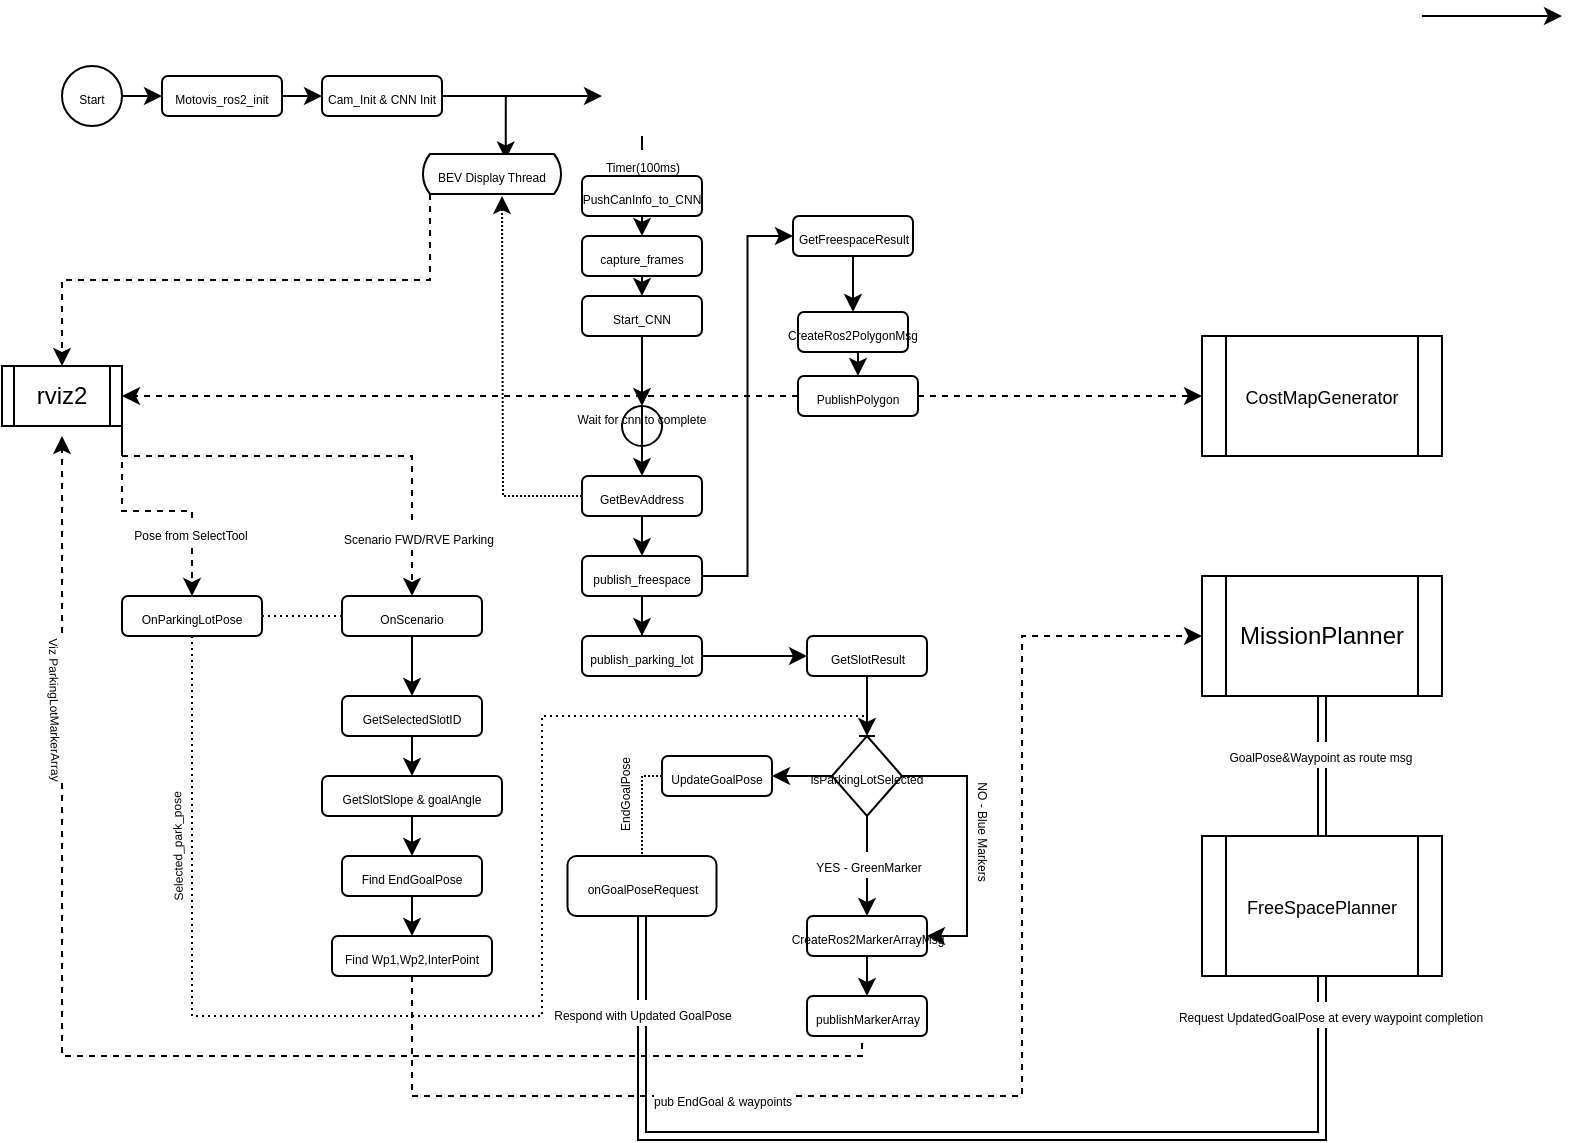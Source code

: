 <mxfile version="21.6.2" type="github">
  <diagram name="Page-1" id="-mco7TJi4aRfyRzVMiyg">
    <mxGraphModel dx="989" dy="577" grid="1" gridSize="10" guides="1" tooltips="1" connect="1" arrows="1" fold="1" page="1" pageScale="1" pageWidth="850" pageHeight="1100" math="0" shadow="0">
      <root>
        <mxCell id="0" />
        <mxCell id="1" parent="0" />
        <mxCell id="SGgT7MJGST8tAyNsxuXf-23" style="edgeStyle=orthogonalEdgeStyle;rounded=0;orthogonalLoop=1;jettySize=auto;html=1;exitX=1;exitY=0.5;exitDx=0;exitDy=0;entryX=0;entryY=0.5;entryDx=0;entryDy=0;" edge="1" parent="1" source="SGgT7MJGST8tAyNsxuXf-1" target="SGgT7MJGST8tAyNsxuXf-3">
          <mxGeometry relative="1" as="geometry" />
        </mxCell>
        <mxCell id="SGgT7MJGST8tAyNsxuXf-1" value="&lt;font style=&quot;font-size: 6px;&quot;&gt;Motovis_ros2_init&lt;/font&gt;" style="rounded=1;whiteSpace=wrap;html=1;" vertex="1" parent="1">
          <mxGeometry x="80" y="50" width="60" height="20" as="geometry" />
        </mxCell>
        <mxCell id="SGgT7MJGST8tAyNsxuXf-22" style="edgeStyle=orthogonalEdgeStyle;rounded=0;orthogonalLoop=1;jettySize=auto;html=1;exitX=1;exitY=0.5;exitDx=0;exitDy=0;entryX=0;entryY=0.5;entryDx=0;entryDy=0;" edge="1" parent="1" source="SGgT7MJGST8tAyNsxuXf-2" target="SGgT7MJGST8tAyNsxuXf-1">
          <mxGeometry relative="1" as="geometry" />
        </mxCell>
        <mxCell id="SGgT7MJGST8tAyNsxuXf-2" value="&lt;font style=&quot;font-size: 6px;&quot;&gt;Start&lt;/font&gt;" style="ellipse;whiteSpace=wrap;html=1;aspect=fixed;" vertex="1" parent="1">
          <mxGeometry x="30" y="45" width="30" height="30" as="geometry" />
        </mxCell>
        <mxCell id="SGgT7MJGST8tAyNsxuXf-24" style="edgeStyle=orthogonalEdgeStyle;rounded=0;orthogonalLoop=1;jettySize=auto;html=1;exitX=1;exitY=0.5;exitDx=0;exitDy=0;" edge="1" parent="1" source="SGgT7MJGST8tAyNsxuXf-3" target="SGgT7MJGST8tAyNsxuXf-9">
          <mxGeometry relative="1" as="geometry" />
        </mxCell>
        <mxCell id="SGgT7MJGST8tAyNsxuXf-25" style="edgeStyle=orthogonalEdgeStyle;rounded=0;orthogonalLoop=1;jettySize=auto;html=1;exitX=1;exitY=0.5;exitDx=0;exitDy=0;entryX=0.598;entryY=0.136;entryDx=0;entryDy=0;entryPerimeter=0;" edge="1" parent="1" source="SGgT7MJGST8tAyNsxuXf-3" target="SGgT7MJGST8tAyNsxuXf-20">
          <mxGeometry relative="1" as="geometry" />
        </mxCell>
        <mxCell id="SGgT7MJGST8tAyNsxuXf-3" value="&lt;font style=&quot;font-size: 6px;&quot;&gt;Cam_Init &amp;amp; CNN Init&lt;/font&gt;" style="rounded=1;whiteSpace=wrap;html=1;" vertex="1" parent="1">
          <mxGeometry x="160" y="50" width="60" height="20" as="geometry" />
        </mxCell>
        <mxCell id="SGgT7MJGST8tAyNsxuXf-27" style="edgeStyle=orthogonalEdgeStyle;rounded=0;orthogonalLoop=1;jettySize=auto;html=1;exitX=0.5;exitY=1;exitDx=0;exitDy=0;" edge="1" parent="1" source="SGgT7MJGST8tAyNsxuXf-9" target="SGgT7MJGST8tAyNsxuXf-11">
          <mxGeometry relative="1" as="geometry" />
        </mxCell>
        <mxCell id="SGgT7MJGST8tAyNsxuXf-9" value="&lt;font style=&quot;font-size: 6px;&quot;&gt;Timer(100ms)&lt;/font&gt;" style="shape=image;html=1;verticalAlign=top;verticalLabelPosition=bottom;labelBackgroundColor=#ffffff;imageAspect=0;aspect=fixed;image=https://cdn3.iconfinder.com/data/icons/arrows-set-12/512/history-128.png" vertex="1" parent="1">
          <mxGeometry x="300" y="40" width="40" height="40" as="geometry" />
        </mxCell>
        <mxCell id="SGgT7MJGST8tAyNsxuXf-28" style="edgeStyle=orthogonalEdgeStyle;rounded=0;orthogonalLoop=1;jettySize=auto;html=1;exitX=0.5;exitY=1;exitDx=0;exitDy=0;entryX=0.5;entryY=0;entryDx=0;entryDy=0;" edge="1" parent="1" source="SGgT7MJGST8tAyNsxuXf-11" target="SGgT7MJGST8tAyNsxuXf-13">
          <mxGeometry relative="1" as="geometry" />
        </mxCell>
        <mxCell id="SGgT7MJGST8tAyNsxuXf-11" value="&lt;font style=&quot;font-size: 6px;&quot;&gt;PushCanInfo_to_CNN&lt;/font&gt;" style="rounded=1;whiteSpace=wrap;html=1;" vertex="1" parent="1">
          <mxGeometry x="290" y="100" width="60" height="20" as="geometry" />
        </mxCell>
        <mxCell id="SGgT7MJGST8tAyNsxuXf-29" style="edgeStyle=orthogonalEdgeStyle;rounded=0;orthogonalLoop=1;jettySize=auto;html=1;exitX=0.5;exitY=1;exitDx=0;exitDy=0;entryX=0.5;entryY=0;entryDx=0;entryDy=0;" edge="1" parent="1" source="SGgT7MJGST8tAyNsxuXf-13" target="SGgT7MJGST8tAyNsxuXf-14">
          <mxGeometry relative="1" as="geometry" />
        </mxCell>
        <mxCell id="SGgT7MJGST8tAyNsxuXf-13" value="&lt;font style=&quot;font-size: 6px;&quot;&gt;capture_frames&lt;/font&gt;" style="rounded=1;whiteSpace=wrap;html=1;" vertex="1" parent="1">
          <mxGeometry x="290" y="130" width="60" height="20" as="geometry" />
        </mxCell>
        <mxCell id="SGgT7MJGST8tAyNsxuXf-32" style="edgeStyle=orthogonalEdgeStyle;rounded=0;orthogonalLoop=1;jettySize=auto;html=1;exitX=0.5;exitY=1;exitDx=0;exitDy=0;entryX=0.5;entryY=0;entryDx=0;entryDy=0;" edge="1" parent="1" source="SGgT7MJGST8tAyNsxuXf-14" target="SGgT7MJGST8tAyNsxuXf-31">
          <mxGeometry relative="1" as="geometry" />
        </mxCell>
        <mxCell id="SGgT7MJGST8tAyNsxuXf-14" value="&lt;span style=&quot;font-size: 6px;&quot;&gt;Start_CNN&lt;/span&gt;" style="rounded=1;whiteSpace=wrap;html=1;" vertex="1" parent="1">
          <mxGeometry x="290" y="160" width="60" height="20" as="geometry" />
        </mxCell>
        <mxCell id="SGgT7MJGST8tAyNsxuXf-38" style="edgeStyle=orthogonalEdgeStyle;rounded=0;orthogonalLoop=1;jettySize=auto;html=1;exitX=0;exitY=0.5;exitDx=0;exitDy=0;dashed=1;dashPattern=1 1;" edge="1" parent="1" source="SGgT7MJGST8tAyNsxuXf-15">
          <mxGeometry relative="1" as="geometry">
            <mxPoint x="250" y="110" as="targetPoint" />
          </mxGeometry>
        </mxCell>
        <mxCell id="SGgT7MJGST8tAyNsxuXf-39" style="edgeStyle=orthogonalEdgeStyle;rounded=0;orthogonalLoop=1;jettySize=auto;html=1;exitX=0.5;exitY=1;exitDx=0;exitDy=0;entryX=0.5;entryY=0;entryDx=0;entryDy=0;" edge="1" parent="1" source="SGgT7MJGST8tAyNsxuXf-15" target="SGgT7MJGST8tAyNsxuXf-17">
          <mxGeometry relative="1" as="geometry" />
        </mxCell>
        <mxCell id="SGgT7MJGST8tAyNsxuXf-15" value="&lt;font style=&quot;font-size: 6px;&quot;&gt;GetBevAddress&lt;/font&gt;" style="rounded=1;whiteSpace=wrap;html=1;" vertex="1" parent="1">
          <mxGeometry x="290" y="250" width="60" height="20" as="geometry" />
        </mxCell>
        <mxCell id="SGgT7MJGST8tAyNsxuXf-40" style="edgeStyle=orthogonalEdgeStyle;rounded=0;orthogonalLoop=1;jettySize=auto;html=1;exitX=1;exitY=0.5;exitDx=0;exitDy=0;entryX=0;entryY=0.5;entryDx=0;entryDy=0;" edge="1" parent="1" source="SGgT7MJGST8tAyNsxuXf-17" target="SGgT7MJGST8tAyNsxuXf-19">
          <mxGeometry relative="1" as="geometry" />
        </mxCell>
        <mxCell id="SGgT7MJGST8tAyNsxuXf-91" style="edgeStyle=orthogonalEdgeStyle;rounded=0;orthogonalLoop=1;jettySize=auto;html=1;exitX=0.5;exitY=1;exitDx=0;exitDy=0;" edge="1" parent="1" source="SGgT7MJGST8tAyNsxuXf-17" target="SGgT7MJGST8tAyNsxuXf-52">
          <mxGeometry relative="1" as="geometry" />
        </mxCell>
        <mxCell id="SGgT7MJGST8tAyNsxuXf-17" value="&lt;font style=&quot;font-size: 6px;&quot;&gt;publish_freespace&lt;/font&gt;" style="rounded=1;whiteSpace=wrap;html=1;" vertex="1" parent="1">
          <mxGeometry x="290" y="290" width="60" height="20" as="geometry" />
        </mxCell>
        <mxCell id="SGgT7MJGST8tAyNsxuXf-46" style="edgeStyle=orthogonalEdgeStyle;rounded=0;orthogonalLoop=1;jettySize=auto;html=1;exitX=0.5;exitY=1;exitDx=0;exitDy=0;entryX=0.5;entryY=0;entryDx=0;entryDy=0;" edge="1" parent="1" source="SGgT7MJGST8tAyNsxuXf-19" target="SGgT7MJGST8tAyNsxuXf-41">
          <mxGeometry relative="1" as="geometry" />
        </mxCell>
        <mxCell id="SGgT7MJGST8tAyNsxuXf-19" value="&lt;font style=&quot;font-size: 6px;&quot;&gt;GetFreespaceResult&lt;/font&gt;" style="rounded=1;whiteSpace=wrap;html=1;" vertex="1" parent="1">
          <mxGeometry x="395.5" y="120" width="60" height="20" as="geometry" />
        </mxCell>
        <mxCell id="SGgT7MJGST8tAyNsxuXf-54" style="edgeStyle=orthogonalEdgeStyle;rounded=0;orthogonalLoop=1;jettySize=auto;html=1;exitX=0;exitY=0;exitDx=4;exitDy=20;exitPerimeter=0;dashed=1;" edge="1" parent="1" source="SGgT7MJGST8tAyNsxuXf-20" target="SGgT7MJGST8tAyNsxuXf-53">
          <mxGeometry relative="1" as="geometry" />
        </mxCell>
        <mxCell id="SGgT7MJGST8tAyNsxuXf-20" value="&lt;font style=&quot;font-size: 6px;&quot;&gt;BEV Display Thread&lt;/font&gt;" style="html=1;dashed=0;whiteSpace=wrap;shape=mxgraph.dfd.loop" vertex="1" parent="1">
          <mxGeometry x="210" y="89" width="70" height="20" as="geometry" />
        </mxCell>
        <mxCell id="SGgT7MJGST8tAyNsxuXf-33" style="edgeStyle=orthogonalEdgeStyle;rounded=0;orthogonalLoop=1;jettySize=auto;html=1;exitX=0.5;exitY=1;exitDx=0;exitDy=0;entryX=0.5;entryY=0;entryDx=0;entryDy=0;" edge="1" parent="1" source="SGgT7MJGST8tAyNsxuXf-31" target="SGgT7MJGST8tAyNsxuXf-15">
          <mxGeometry relative="1" as="geometry" />
        </mxCell>
        <mxCell id="SGgT7MJGST8tAyNsxuXf-31" value="" style="shape=lineEllipse;line=vertical;perimeter=ellipsePerimeter;whiteSpace=wrap;html=1;backgroundOutline=1;" vertex="1" parent="1">
          <mxGeometry x="310" y="215" width="20" height="20" as="geometry" />
        </mxCell>
        <mxCell id="SGgT7MJGST8tAyNsxuXf-34" value="&lt;font style=&quot;font-size: 6px;&quot;&gt;Wait for cnn to complete&lt;/font&gt;" style="text;html=1;strokeColor=none;fillColor=none;align=center;verticalAlign=middle;whiteSpace=wrap;rounded=0;" vertex="1" parent="1">
          <mxGeometry x="280" y="215" width="80" height="10" as="geometry" />
        </mxCell>
        <mxCell id="SGgT7MJGST8tAyNsxuXf-59" style="edgeStyle=orthogonalEdgeStyle;rounded=0;orthogonalLoop=1;jettySize=auto;html=1;exitX=0.5;exitY=1;exitDx=0;exitDy=0;entryX=0.5;entryY=0;entryDx=0;entryDy=0;" edge="1" parent="1" source="SGgT7MJGST8tAyNsxuXf-41" target="SGgT7MJGST8tAyNsxuXf-45">
          <mxGeometry relative="1" as="geometry" />
        </mxCell>
        <mxCell id="SGgT7MJGST8tAyNsxuXf-41" value="&lt;font style=&quot;font-size: 6px;&quot;&gt;CreateRos2PolygonMsg&lt;/font&gt;" style="rounded=1;whiteSpace=wrap;html=1;" vertex="1" parent="1">
          <mxGeometry x="398" y="168" width="55" height="20" as="geometry" />
        </mxCell>
        <mxCell id="SGgT7MJGST8tAyNsxuXf-51" style="edgeStyle=orthogonalEdgeStyle;rounded=0;orthogonalLoop=1;jettySize=auto;html=1;exitX=1;exitY=0.5;exitDx=0;exitDy=0;entryX=0;entryY=0.5;entryDx=0;entryDy=0;dashed=1;" edge="1" parent="1" source="SGgT7MJGST8tAyNsxuXf-45" target="SGgT7MJGST8tAyNsxuXf-49">
          <mxGeometry relative="1" as="geometry" />
        </mxCell>
        <mxCell id="SGgT7MJGST8tAyNsxuXf-55" style="edgeStyle=orthogonalEdgeStyle;rounded=0;orthogonalLoop=1;jettySize=auto;html=1;exitX=0;exitY=0.5;exitDx=0;exitDy=0;entryX=1;entryY=0.5;entryDx=0;entryDy=0;dashed=1;" edge="1" parent="1" source="SGgT7MJGST8tAyNsxuXf-45" target="SGgT7MJGST8tAyNsxuXf-53">
          <mxGeometry relative="1" as="geometry">
            <Array as="points">
              <mxPoint x="395" y="210" />
              <mxPoint x="140" y="210" />
              <mxPoint x="140" y="215" />
            </Array>
          </mxGeometry>
        </mxCell>
        <mxCell id="SGgT7MJGST8tAyNsxuXf-45" value="&lt;font style=&quot;font-size: 6px;&quot;&gt;PublishPolygon&lt;/font&gt;" style="rounded=1;whiteSpace=wrap;html=1;" vertex="1" parent="1">
          <mxGeometry x="398" y="200" width="60" height="20" as="geometry" />
        </mxCell>
        <mxCell id="SGgT7MJGST8tAyNsxuXf-49" value="&lt;font style=&quot;font-size: 9px;&quot;&gt;CostMapGenerator&lt;/font&gt;" style="shape=process;whiteSpace=wrap;html=1;backgroundOutline=1;" vertex="1" parent="1">
          <mxGeometry x="600" y="180" width="120" height="60" as="geometry" />
        </mxCell>
        <mxCell id="SGgT7MJGST8tAyNsxuXf-50" value="&lt;font style=&quot;font-size: 9px;&quot;&gt;FreeSpacePlanner&lt;/font&gt;" style="shape=process;whiteSpace=wrap;html=1;backgroundOutline=1;" vertex="1" parent="1">
          <mxGeometry x="600" y="430" width="120" height="70" as="geometry" />
        </mxCell>
        <mxCell id="SGgT7MJGST8tAyNsxuXf-60" style="edgeStyle=orthogonalEdgeStyle;rounded=0;orthogonalLoop=1;jettySize=auto;html=1;exitX=1;exitY=0.5;exitDx=0;exitDy=0;entryX=0;entryY=0.5;entryDx=0;entryDy=0;" edge="1" parent="1" source="SGgT7MJGST8tAyNsxuXf-52" target="SGgT7MJGST8tAyNsxuXf-57">
          <mxGeometry relative="1" as="geometry">
            <mxPoint x="380" y="330" as="targetPoint" />
          </mxGeometry>
        </mxCell>
        <mxCell id="SGgT7MJGST8tAyNsxuXf-52" value="&lt;font style=&quot;font-size: 6px;&quot;&gt;publish_parking_lot&lt;/font&gt;" style="rounded=1;whiteSpace=wrap;html=1;" vertex="1" parent="1">
          <mxGeometry x="290" y="330" width="60" height="20" as="geometry" />
        </mxCell>
        <mxCell id="SGgT7MJGST8tAyNsxuXf-74" style="edgeStyle=orthogonalEdgeStyle;rounded=0;orthogonalLoop=1;jettySize=auto;html=1;exitX=1;exitY=0.5;exitDx=0;exitDy=0;entryX=0.5;entryY=0;entryDx=0;entryDy=0;dashed=1;" edge="1" parent="1" source="SGgT7MJGST8tAyNsxuXf-53" target="SGgT7MJGST8tAyNsxuXf-73">
          <mxGeometry relative="1" as="geometry">
            <Array as="points">
              <mxPoint x="60" y="240" />
              <mxPoint x="205" y="240" />
            </Array>
          </mxGeometry>
        </mxCell>
        <mxCell id="SGgT7MJGST8tAyNsxuXf-75" value="&lt;font style=&quot;font-size: 6px;&quot;&gt;Scenario FWD/RVE Parking&lt;/font&gt;" style="edgeLabel;html=1;align=center;verticalAlign=middle;resizable=0;points=[];rotation=0;" vertex="1" connectable="0" parent="SGgT7MJGST8tAyNsxuXf-74">
          <mxGeometry x="0.259" relative="1" as="geometry">
            <mxPoint x="24" y="40" as="offset" />
          </mxGeometry>
        </mxCell>
        <mxCell id="SGgT7MJGST8tAyNsxuXf-99" style="edgeStyle=orthogonalEdgeStyle;rounded=0;orthogonalLoop=1;jettySize=auto;html=1;exitX=1;exitY=1;exitDx=0;exitDy=0;dashed=1;" edge="1" parent="1" source="SGgT7MJGST8tAyNsxuXf-53" target="SGgT7MJGST8tAyNsxuXf-98">
          <mxGeometry relative="1" as="geometry" />
        </mxCell>
        <mxCell id="SGgT7MJGST8tAyNsxuXf-100" value="&lt;font style=&quot;font-size: 6px;&quot;&gt;Pose from SelectTool&lt;/font&gt;" style="edgeLabel;html=1;align=center;verticalAlign=middle;resizable=0;points=[];" vertex="1" connectable="0" parent="SGgT7MJGST8tAyNsxuXf-99">
          <mxGeometry x="0.459" y="-1" relative="1" as="geometry">
            <mxPoint as="offset" />
          </mxGeometry>
        </mxCell>
        <mxCell id="SGgT7MJGST8tAyNsxuXf-53" value="rviz2" style="shape=process;whiteSpace=wrap;html=1;backgroundOutline=1;" vertex="1" parent="1">
          <mxGeometry y="195" width="60" height="30" as="geometry" />
        </mxCell>
        <mxCell id="SGgT7MJGST8tAyNsxuXf-107" style="edgeStyle=orthogonalEdgeStyle;rounded=0;orthogonalLoop=1;jettySize=auto;html=1;exitX=0.5;exitY=1;exitDx=0;exitDy=0;entryX=0.5;entryY=0;entryDx=0;entryDy=0;" edge="1" parent="1" source="SGgT7MJGST8tAyNsxuXf-57" target="SGgT7MJGST8tAyNsxuXf-64">
          <mxGeometry relative="1" as="geometry" />
        </mxCell>
        <mxCell id="SGgT7MJGST8tAyNsxuXf-57" value="&lt;font style=&quot;font-size: 6px;&quot;&gt;GetSlotResult&lt;/font&gt;" style="rounded=1;whiteSpace=wrap;html=1;" vertex="1" parent="1">
          <mxGeometry x="402.5" y="330" width="60" height="20" as="geometry" />
        </mxCell>
        <mxCell id="SGgT7MJGST8tAyNsxuXf-102" style="edgeStyle=orthogonalEdgeStyle;rounded=0;orthogonalLoop=1;jettySize=auto;html=1;exitX=0.5;exitY=1;exitDx=0;exitDy=0;entryX=0.5;entryY=0;entryDx=0;entryDy=0;" edge="1" parent="1" source="SGgT7MJGST8tAyNsxuXf-62" target="SGgT7MJGST8tAyNsxuXf-70">
          <mxGeometry relative="1" as="geometry" />
        </mxCell>
        <mxCell id="SGgT7MJGST8tAyNsxuXf-62" value="&lt;font style=&quot;font-size: 6px;&quot;&gt;CreateRos2MarkerArrayMsg&lt;/font&gt;" style="rounded=1;whiteSpace=wrap;html=1;" vertex="1" parent="1">
          <mxGeometry x="402.5" y="470" width="60" height="20" as="geometry" />
        </mxCell>
        <mxCell id="SGgT7MJGST8tAyNsxuXf-65" style="edgeStyle=orthogonalEdgeStyle;rounded=0;orthogonalLoop=1;jettySize=auto;html=1;exitX=0.5;exitY=1;exitDx=0;exitDy=0;entryX=0.5;entryY=0;entryDx=0;entryDy=0;" edge="1" parent="1" source="SGgT7MJGST8tAyNsxuXf-64" target="SGgT7MJGST8tAyNsxuXf-62">
          <mxGeometry relative="1" as="geometry" />
        </mxCell>
        <mxCell id="SGgT7MJGST8tAyNsxuXf-66" value="&lt;font style=&quot;font-size: 6px;&quot;&gt;YES - GreenMarker&lt;/font&gt;" style="edgeLabel;html=1;align=center;verticalAlign=middle;resizable=0;points=[];" vertex="1" connectable="0" parent="SGgT7MJGST8tAyNsxuXf-65">
          <mxGeometry x="-0.219" y="2" relative="1" as="geometry">
            <mxPoint x="-2" y="4" as="offset" />
          </mxGeometry>
        </mxCell>
        <mxCell id="SGgT7MJGST8tAyNsxuXf-67" style="edgeStyle=orthogonalEdgeStyle;rounded=0;orthogonalLoop=1;jettySize=auto;html=1;exitX=1;exitY=0.5;exitDx=0;exitDy=0;entryX=1;entryY=0.5;entryDx=0;entryDy=0;" edge="1" parent="1" source="SGgT7MJGST8tAyNsxuXf-64" target="SGgT7MJGST8tAyNsxuXf-62">
          <mxGeometry relative="1" as="geometry" />
        </mxCell>
        <mxCell id="SGgT7MJGST8tAyNsxuXf-68" value="&lt;font style=&quot;font-size: 6px;&quot;&gt;NO - Blue Markers&lt;/font&gt;" style="edgeLabel;html=1;align=center;verticalAlign=middle;resizable=0;points=[];rotation=90;" vertex="1" connectable="0" parent="SGgT7MJGST8tAyNsxuXf-67">
          <mxGeometry x="-0.138" y="-2" relative="1" as="geometry">
            <mxPoint x="12" y="3" as="offset" />
          </mxGeometry>
        </mxCell>
        <mxCell id="SGgT7MJGST8tAyNsxuXf-106" style="edgeStyle=orthogonalEdgeStyle;rounded=0;orthogonalLoop=1;jettySize=auto;html=1;exitX=0.5;exitY=1;exitDx=0;exitDy=0;entryX=1;entryY=0.5;entryDx=0;entryDy=0;" edge="1" parent="1" source="SGgT7MJGST8tAyNsxuXf-64" target="SGgT7MJGST8tAyNsxuXf-105">
          <mxGeometry relative="1" as="geometry">
            <Array as="points">
              <mxPoint x="433" y="400" />
            </Array>
          </mxGeometry>
        </mxCell>
        <mxCell id="SGgT7MJGST8tAyNsxuXf-64" value="&lt;font style=&quot;font-size: 6px;&quot;&gt;isParkingLotSelected&lt;/font&gt;" style="rhombus;whiteSpace=wrap;html=1;" vertex="1" parent="1">
          <mxGeometry x="415" y="380" width="35" height="40" as="geometry" />
        </mxCell>
        <mxCell id="SGgT7MJGST8tAyNsxuXf-92" style="edgeStyle=orthogonalEdgeStyle;rounded=0;orthogonalLoop=1;jettySize=auto;html=1;exitX=0.5;exitY=1;exitDx=0;exitDy=0;dashed=1;" edge="1" parent="1" source="SGgT7MJGST8tAyNsxuXf-70">
          <mxGeometry relative="1" as="geometry">
            <mxPoint x="30" y="230" as="targetPoint" />
            <Array as="points">
              <mxPoint x="430" y="540" />
              <mxPoint x="30" y="540" />
            </Array>
          </mxGeometry>
        </mxCell>
        <mxCell id="SGgT7MJGST8tAyNsxuXf-93" value="&lt;font style=&quot;font-size: 6px;&quot;&gt;Viz ParkingLotMarkerArray&lt;/font&gt;" style="edgeLabel;html=1;align=center;verticalAlign=middle;resizable=0;points=[];rotation=89;" vertex="1" connectable="0" parent="SGgT7MJGST8tAyNsxuXf-92">
          <mxGeometry x="0.624" y="2" relative="1" as="geometry">
            <mxPoint as="offset" />
          </mxGeometry>
        </mxCell>
        <mxCell id="SGgT7MJGST8tAyNsxuXf-70" value="&lt;font style=&quot;font-size: 6px;&quot;&gt;publishMarkerArray&lt;/font&gt;" style="rounded=1;whiteSpace=wrap;html=1;" vertex="1" parent="1">
          <mxGeometry x="402.5" y="510" width="60" height="20" as="geometry" />
        </mxCell>
        <mxCell id="SGgT7MJGST8tAyNsxuXf-84" style="edgeStyle=orthogonalEdgeStyle;rounded=0;orthogonalLoop=1;jettySize=auto;html=1;exitX=0.5;exitY=1;exitDx=0;exitDy=0;entryX=0.5;entryY=0;entryDx=0;entryDy=0;" edge="1" parent="1" source="SGgT7MJGST8tAyNsxuXf-73" target="SGgT7MJGST8tAyNsxuXf-76">
          <mxGeometry relative="1" as="geometry" />
        </mxCell>
        <mxCell id="SGgT7MJGST8tAyNsxuXf-73" value="&lt;font style=&quot;font-size: 6px;&quot;&gt;OnScenario&lt;/font&gt;" style="rounded=1;whiteSpace=wrap;html=1;" vertex="1" parent="1">
          <mxGeometry x="170" y="310" width="70" height="20" as="geometry" />
        </mxCell>
        <mxCell id="SGgT7MJGST8tAyNsxuXf-85" style="edgeStyle=orthogonalEdgeStyle;rounded=0;orthogonalLoop=1;jettySize=auto;html=1;exitX=0.5;exitY=1;exitDx=0;exitDy=0;entryX=0.5;entryY=0;entryDx=0;entryDy=0;" edge="1" parent="1" source="SGgT7MJGST8tAyNsxuXf-76" target="SGgT7MJGST8tAyNsxuXf-77">
          <mxGeometry relative="1" as="geometry" />
        </mxCell>
        <mxCell id="SGgT7MJGST8tAyNsxuXf-76" value="&lt;font style=&quot;font-size: 6px;&quot;&gt;GetSelectedSlotID&lt;/font&gt;" style="rounded=1;whiteSpace=wrap;html=1;" vertex="1" parent="1">
          <mxGeometry x="170" y="360" width="70" height="20" as="geometry" />
        </mxCell>
        <mxCell id="SGgT7MJGST8tAyNsxuXf-86" style="edgeStyle=orthogonalEdgeStyle;rounded=0;orthogonalLoop=1;jettySize=auto;html=1;exitX=0.5;exitY=1;exitDx=0;exitDy=0;entryX=0.5;entryY=0;entryDx=0;entryDy=0;" edge="1" parent="1" source="SGgT7MJGST8tAyNsxuXf-77" target="SGgT7MJGST8tAyNsxuXf-78">
          <mxGeometry relative="1" as="geometry" />
        </mxCell>
        <mxCell id="SGgT7MJGST8tAyNsxuXf-77" value="&lt;font style=&quot;font-size: 6px;&quot;&gt;GetSlotSlope &amp;amp; goalAngle&lt;/font&gt;" style="rounded=1;whiteSpace=wrap;html=1;" vertex="1" parent="1">
          <mxGeometry x="160" y="400" width="90" height="20" as="geometry" />
        </mxCell>
        <mxCell id="SGgT7MJGST8tAyNsxuXf-87" style="edgeStyle=orthogonalEdgeStyle;rounded=0;orthogonalLoop=1;jettySize=auto;html=1;exitX=0.5;exitY=1;exitDx=0;exitDy=0;entryX=0.5;entryY=0;entryDx=0;entryDy=0;" edge="1" parent="1" source="SGgT7MJGST8tAyNsxuXf-78" target="SGgT7MJGST8tAyNsxuXf-82">
          <mxGeometry relative="1" as="geometry" />
        </mxCell>
        <mxCell id="SGgT7MJGST8tAyNsxuXf-78" value="&lt;font style=&quot;font-size: 6px;&quot;&gt;Find EndGoalPose&lt;/font&gt;" style="rounded=1;whiteSpace=wrap;html=1;" vertex="1" parent="1">
          <mxGeometry x="170" y="440" width="70" height="20" as="geometry" />
        </mxCell>
        <mxCell id="SGgT7MJGST8tAyNsxuXf-89" style="edgeStyle=orthogonalEdgeStyle;rounded=0;orthogonalLoop=1;jettySize=auto;html=1;exitX=0.5;exitY=1;exitDx=0;exitDy=0;entryX=0;entryY=0.5;entryDx=0;entryDy=0;dashed=1;" edge="1" parent="1" source="SGgT7MJGST8tAyNsxuXf-82" target="SGgT7MJGST8tAyNsxuXf-88">
          <mxGeometry relative="1" as="geometry">
            <Array as="points">
              <mxPoint x="205" y="560" />
              <mxPoint x="510" y="560" />
              <mxPoint x="510" y="330" />
            </Array>
          </mxGeometry>
        </mxCell>
        <mxCell id="SGgT7MJGST8tAyNsxuXf-90" value="&lt;font style=&quot;font-size: 6px;&quot;&gt;pub EndGoal &amp;amp; waypoints&lt;/font&gt;" style="edgeLabel;html=1;align=center;verticalAlign=middle;resizable=0;points=[];" vertex="1" connectable="0" parent="SGgT7MJGST8tAyNsxuXf-89">
          <mxGeometry x="-0.339" y="-1" relative="1" as="geometry">
            <mxPoint x="-12" as="offset" />
          </mxGeometry>
        </mxCell>
        <mxCell id="SGgT7MJGST8tAyNsxuXf-82" value="&lt;span style=&quot;font-size: 6px;&quot;&gt;Find Wp1,Wp2,InterPoint&lt;/span&gt;" style="rounded=1;whiteSpace=wrap;html=1;" vertex="1" parent="1">
          <mxGeometry x="165" y="480" width="80" height="20" as="geometry" />
        </mxCell>
        <mxCell id="SGgT7MJGST8tAyNsxuXf-94" style="edgeStyle=orthogonalEdgeStyle;rounded=0;orthogonalLoop=1;jettySize=auto;html=1;exitX=0.5;exitY=1;exitDx=0;exitDy=0;shape=link;" edge="1" parent="1" source="SGgT7MJGST8tAyNsxuXf-88" target="SGgT7MJGST8tAyNsxuXf-50">
          <mxGeometry relative="1" as="geometry" />
        </mxCell>
        <mxCell id="SGgT7MJGST8tAyNsxuXf-95" value="&lt;font style=&quot;font-size: 6px;&quot;&gt;GoalPose&amp;amp;Waypoint as route msg&lt;/font&gt;" style="edgeLabel;html=1;align=center;verticalAlign=middle;resizable=0;points=[];" vertex="1" connectable="0" parent="SGgT7MJGST8tAyNsxuXf-94">
          <mxGeometry x="-0.166" y="-1" relative="1" as="geometry">
            <mxPoint as="offset" />
          </mxGeometry>
        </mxCell>
        <mxCell id="SGgT7MJGST8tAyNsxuXf-88" value="MissionPlanner" style="shape=process;whiteSpace=wrap;html=1;backgroundOutline=1;" vertex="1" parent="1">
          <mxGeometry x="600" y="300" width="120" height="60" as="geometry" />
        </mxCell>
        <mxCell id="SGgT7MJGST8tAyNsxuXf-96" value="" style="endArrow=classic;html=1;rounded=0;" edge="1" parent="1">
          <mxGeometry width="50" height="50" relative="1" as="geometry">
            <mxPoint x="710" y="20" as="sourcePoint" />
            <mxPoint x="780" y="20" as="targetPoint" />
            <Array as="points" />
          </mxGeometry>
        </mxCell>
        <mxCell id="SGgT7MJGST8tAyNsxuXf-101" style="edgeStyle=orthogonalEdgeStyle;rounded=0;orthogonalLoop=1;jettySize=auto;html=1;exitX=0.5;exitY=1;exitDx=0;exitDy=0;entryX=0.5;entryY=0;entryDx=0;entryDy=0;dashed=1;dashPattern=1 2;endArrow=baseDash;endFill=0;" edge="1" parent="1" source="SGgT7MJGST8tAyNsxuXf-98" target="SGgT7MJGST8tAyNsxuXf-64">
          <mxGeometry relative="1" as="geometry">
            <Array as="points">
              <mxPoint x="95" y="520" />
              <mxPoint x="270" y="520" />
              <mxPoint x="270" y="370" />
              <mxPoint x="433" y="370" />
            </Array>
          </mxGeometry>
        </mxCell>
        <mxCell id="SGgT7MJGST8tAyNsxuXf-104" value="&lt;font style=&quot;font-size: 6px;&quot;&gt;Selected_park_pose&lt;/font&gt;" style="edgeLabel;html=1;align=center;verticalAlign=middle;resizable=0;points=[];rotation=-91;" vertex="1" connectable="0" parent="SGgT7MJGST8tAyNsxuXf-101">
          <mxGeometry x="-0.591" y="2" relative="1" as="geometry">
            <mxPoint x="-11" y="-35" as="offset" />
          </mxGeometry>
        </mxCell>
        <mxCell id="SGgT7MJGST8tAyNsxuXf-103" style="edgeStyle=orthogonalEdgeStyle;rounded=0;orthogonalLoop=1;jettySize=auto;html=1;exitX=1;exitY=0.5;exitDx=0;exitDy=0;dashed=1;dashPattern=1 2;endArrow=baseDash;endFill=0;" edge="1" parent="1" source="SGgT7MJGST8tAyNsxuXf-98" target="SGgT7MJGST8tAyNsxuXf-73">
          <mxGeometry relative="1" as="geometry" />
        </mxCell>
        <mxCell id="SGgT7MJGST8tAyNsxuXf-98" value="&lt;font style=&quot;font-size: 6px;&quot;&gt;OnParkingLotPose&lt;/font&gt;" style="rounded=1;whiteSpace=wrap;html=1;" vertex="1" parent="1">
          <mxGeometry x="60" y="310" width="70" height="20" as="geometry" />
        </mxCell>
        <mxCell id="SGgT7MJGST8tAyNsxuXf-109" style="edgeStyle=orthogonalEdgeStyle;rounded=0;orthogonalLoop=1;jettySize=auto;html=1;exitX=0;exitY=0.5;exitDx=0;exitDy=0;entryX=0.5;entryY=0;entryDx=0;entryDy=0;dashed=1;dashPattern=1 1;strokeColor=default;endArrow=baseDash;endFill=0;" edge="1" parent="1" source="SGgT7MJGST8tAyNsxuXf-105" target="SGgT7MJGST8tAyNsxuXf-108">
          <mxGeometry relative="1" as="geometry">
            <Array as="points">
              <mxPoint x="320" y="400" />
            </Array>
          </mxGeometry>
        </mxCell>
        <mxCell id="SGgT7MJGST8tAyNsxuXf-110" value="&lt;font style=&quot;font-size: 6px;&quot;&gt;EndGoalPose&lt;/font&gt;" style="edgeLabel;html=1;align=center;verticalAlign=middle;resizable=0;points=[];rotation=-90;" vertex="1" connectable="0" parent="SGgT7MJGST8tAyNsxuXf-109">
          <mxGeometry x="-0.371" y="1" relative="1" as="geometry">
            <mxPoint x="-11" y="4" as="offset" />
          </mxGeometry>
        </mxCell>
        <mxCell id="SGgT7MJGST8tAyNsxuXf-105" value="&lt;font style=&quot;font-size: 6px;&quot;&gt;UpdateGoalPose&lt;/font&gt;" style="rounded=1;whiteSpace=wrap;html=1;" vertex="1" parent="1">
          <mxGeometry x="330" y="390" width="55" height="20" as="geometry" />
        </mxCell>
        <mxCell id="SGgT7MJGST8tAyNsxuXf-112" style="edgeStyle=orthogonalEdgeStyle;rounded=0;orthogonalLoop=1;jettySize=auto;html=1;exitX=0.5;exitY=1;exitDx=0;exitDy=0;entryX=0.5;entryY=1;entryDx=0;entryDy=0;shape=link;" edge="1" parent="1" source="SGgT7MJGST8tAyNsxuXf-108" target="SGgT7MJGST8tAyNsxuXf-50">
          <mxGeometry relative="1" as="geometry">
            <Array as="points">
              <mxPoint x="320" y="580" />
              <mxPoint x="660" y="580" />
            </Array>
          </mxGeometry>
        </mxCell>
        <mxCell id="SGgT7MJGST8tAyNsxuXf-114" value="&lt;font style=&quot;font-size: 6px;&quot;&gt;Request UpdatedGoalPose at every waypoint completion&lt;/font&gt;" style="edgeLabel;html=1;align=center;verticalAlign=middle;resizable=0;points=[];" vertex="1" connectable="0" parent="SGgT7MJGST8tAyNsxuXf-112">
          <mxGeometry x="0.929" y="-4" relative="1" as="geometry">
            <mxPoint as="offset" />
          </mxGeometry>
        </mxCell>
        <mxCell id="SGgT7MJGST8tAyNsxuXf-115" value="&lt;font style=&quot;font-size: 6px;&quot;&gt;Respond with Updated GoalPose&lt;/font&gt;" style="edgeLabel;html=1;align=center;verticalAlign=middle;resizable=0;points=[];" vertex="1" connectable="0" parent="SGgT7MJGST8tAyNsxuXf-112">
          <mxGeometry x="-0.942" relative="1" as="geometry">
            <mxPoint y="32" as="offset" />
          </mxGeometry>
        </mxCell>
        <mxCell id="SGgT7MJGST8tAyNsxuXf-108" value="&lt;font style=&quot;font-size: 6px;&quot;&gt;onGoalPoseRequest&lt;/font&gt;" style="rounded=1;whiteSpace=wrap;html=1;" vertex="1" parent="1">
          <mxGeometry x="282.75" y="440" width="74.5" height="30" as="geometry" />
        </mxCell>
      </root>
    </mxGraphModel>
  </diagram>
</mxfile>
